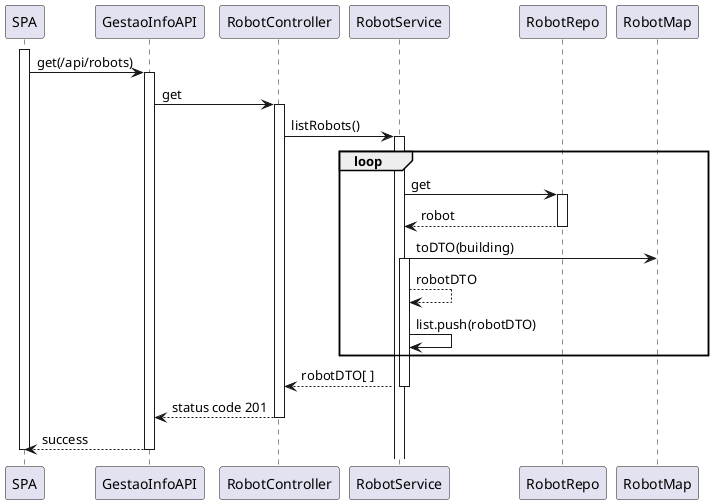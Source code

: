 @startuml

activate SPA
SPA -> GestaoInfoAPI : get(/api/robots)
activate GestaoInfoAPI

GestaoInfoAPI -> RobotController : get
activate RobotController

RobotController -> RobotService : listRobots()
activate RobotService

loop
    RobotService -> RobotRepo : get
    activate RobotRepo

    RobotRepo --> RobotService : robot
    deactivate RobotRepo

    RobotService -> RobotMap : toDTO(building)
    activate RobotService

    RobotService --> RobotService : robotDTO
    deactivate RobotMap

    RobotService -> RobotService : list.push(robotDTO)
end

RobotService --> RobotController : robotDTO[ ]
deactivate RobotService

RobotController --> GestaoInfoAPI : status code 201
deactivate RobotController

GestaoInfoAPI --> SPA : success
deactivate GestaoInfoAPI

deactivate SPA

@enduml